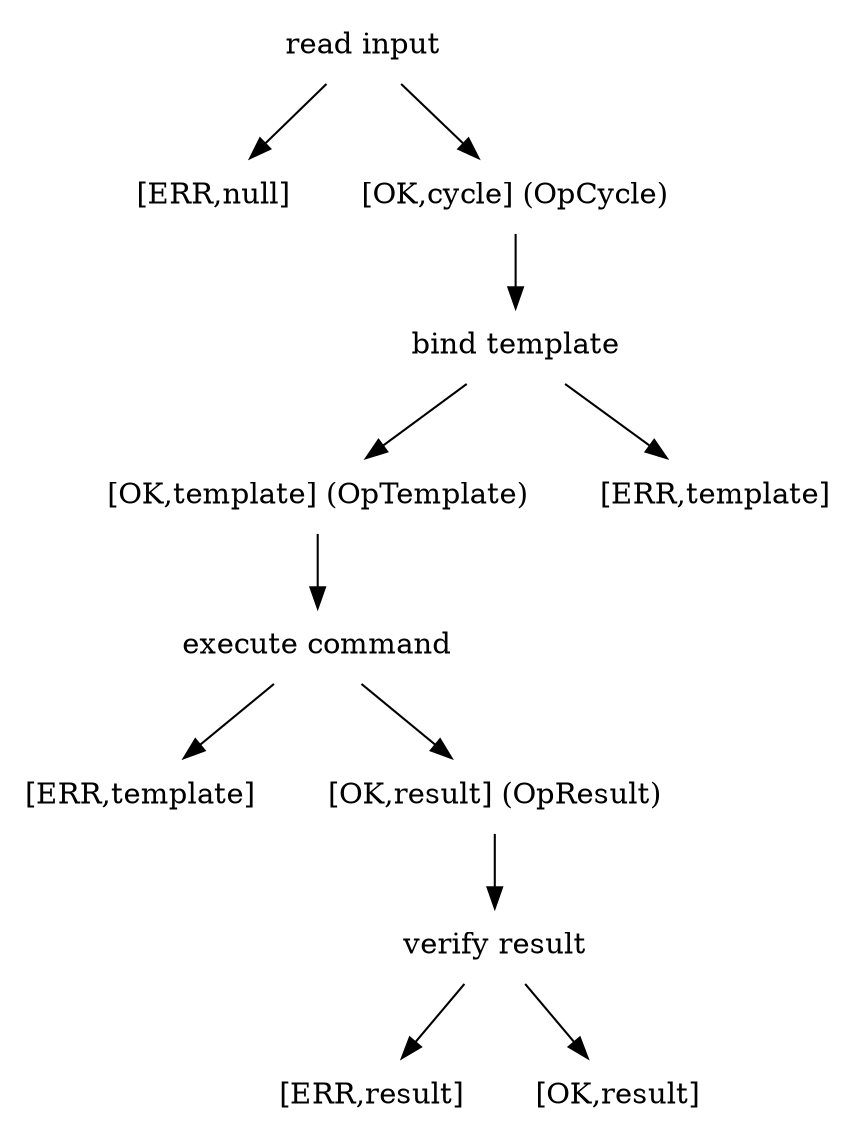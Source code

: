 
digraph {
//    rankdir=LR;
    node [shape = none]


    cycles[label="read input"]
    c_err[shape="none",label="[ERR,null]"]
    c_ok[shape="none",label="[OK,cycle] (OpCycle)"]

    cycles -> c_err
    cycles -> c_ok


    bind_template[label="bind template"]
    template_ok[label="[OK,template] (OpTemplate)"]
    template_err[label="[ERR,template]"]
    c_ok -> bind_template
    bind_template -> template_err
    bind_template -> template_ok

    exec_cmd[label="execute command"]
    command_err[label="[ERR,template]"]
    command_ok[label="[OK,result] (OpResult)"]
    template_ok -> exec_cmd
    exec_cmd -> command_err
    exec_cmd -> command_ok

    verify_result[label="verify result"]
    command_ok -> verify_result
    result_invalid[label="[ERR,result]"]
    result_ok[label="[OK,result]"]
    verify_result -> result_invalid
    verify_result -> result_ok




//        <tr><td>Error<sub>none</sub></td></tr>
// ⁅⁆⟦⟧ ⟬⟭ ⟮⟯  ⟨⟩ ⁅⁆
//       <td rowspan="*"><FONT POINT-SIZE="32">{</FONT></td>
//       <td rowspan="*"><FONT POINT-SIZE="32">}</FONT></td>

}